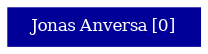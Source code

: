 strict graph grafo2 {
	graph [bb="0,0,92,18", id=grafo2, overlap=False];
	node [label="\N", fontsize=8, shape=rectangle, style=filled];
	0 [label="Jonas Anversa [0]", URL="http://lattes.cnpq.br/5704228266580089", color="#000099", fontcolor="#FFFFFF", height="0.25", pos="46,9", width="1.2778"];
}
